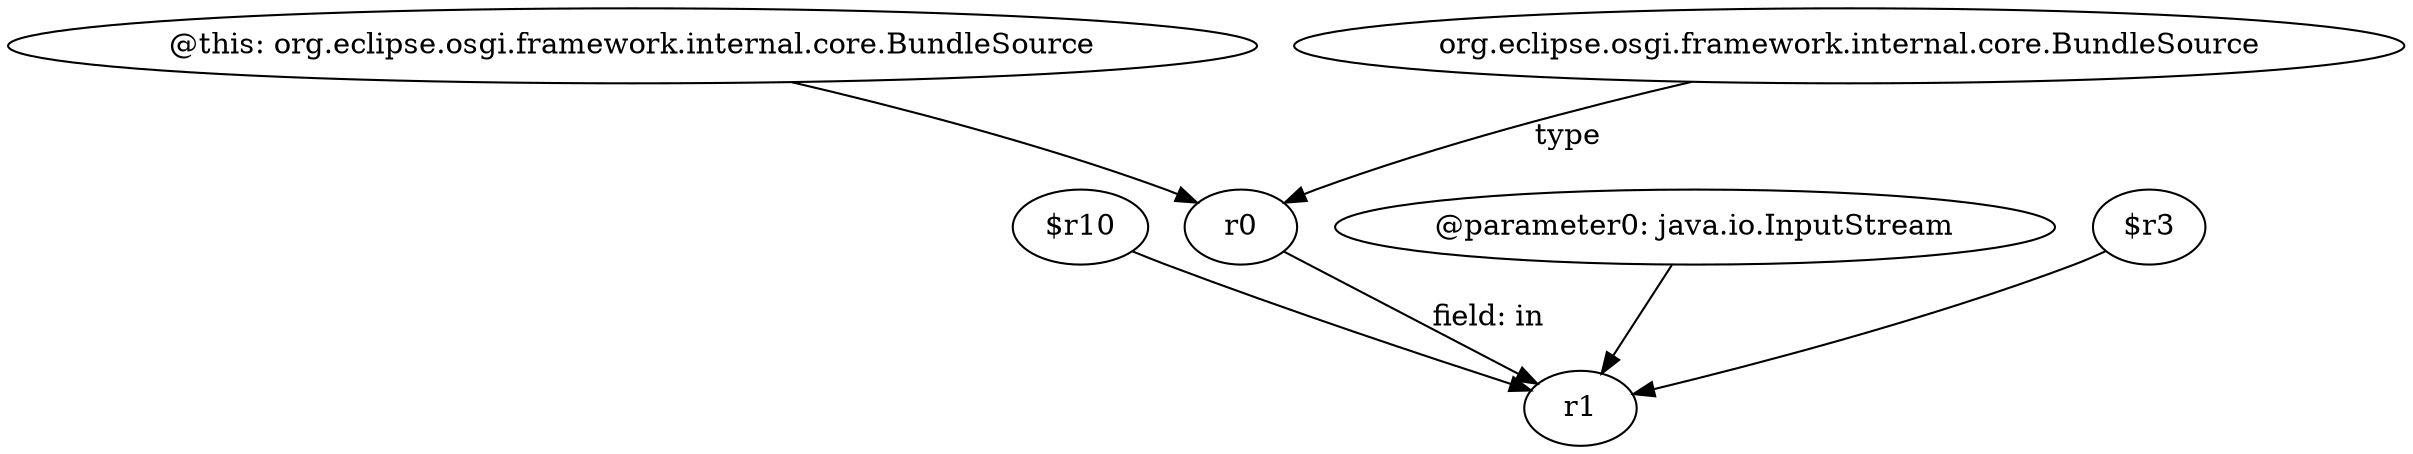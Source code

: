 digraph g {
0[label="$r10"]
1[label="r1"]
0->1[label=""]
2[label="@this: org.eclipse.osgi.framework.internal.core.BundleSource"]
3[label="r0"]
2->3[label=""]
4[label="@parameter0: java.io.InputStream"]
4->1[label=""]
3->1[label="field: in"]
5[label="org.eclipse.osgi.framework.internal.core.BundleSource"]
5->3[label="type"]
6[label="$r3"]
6->1[label=""]
}